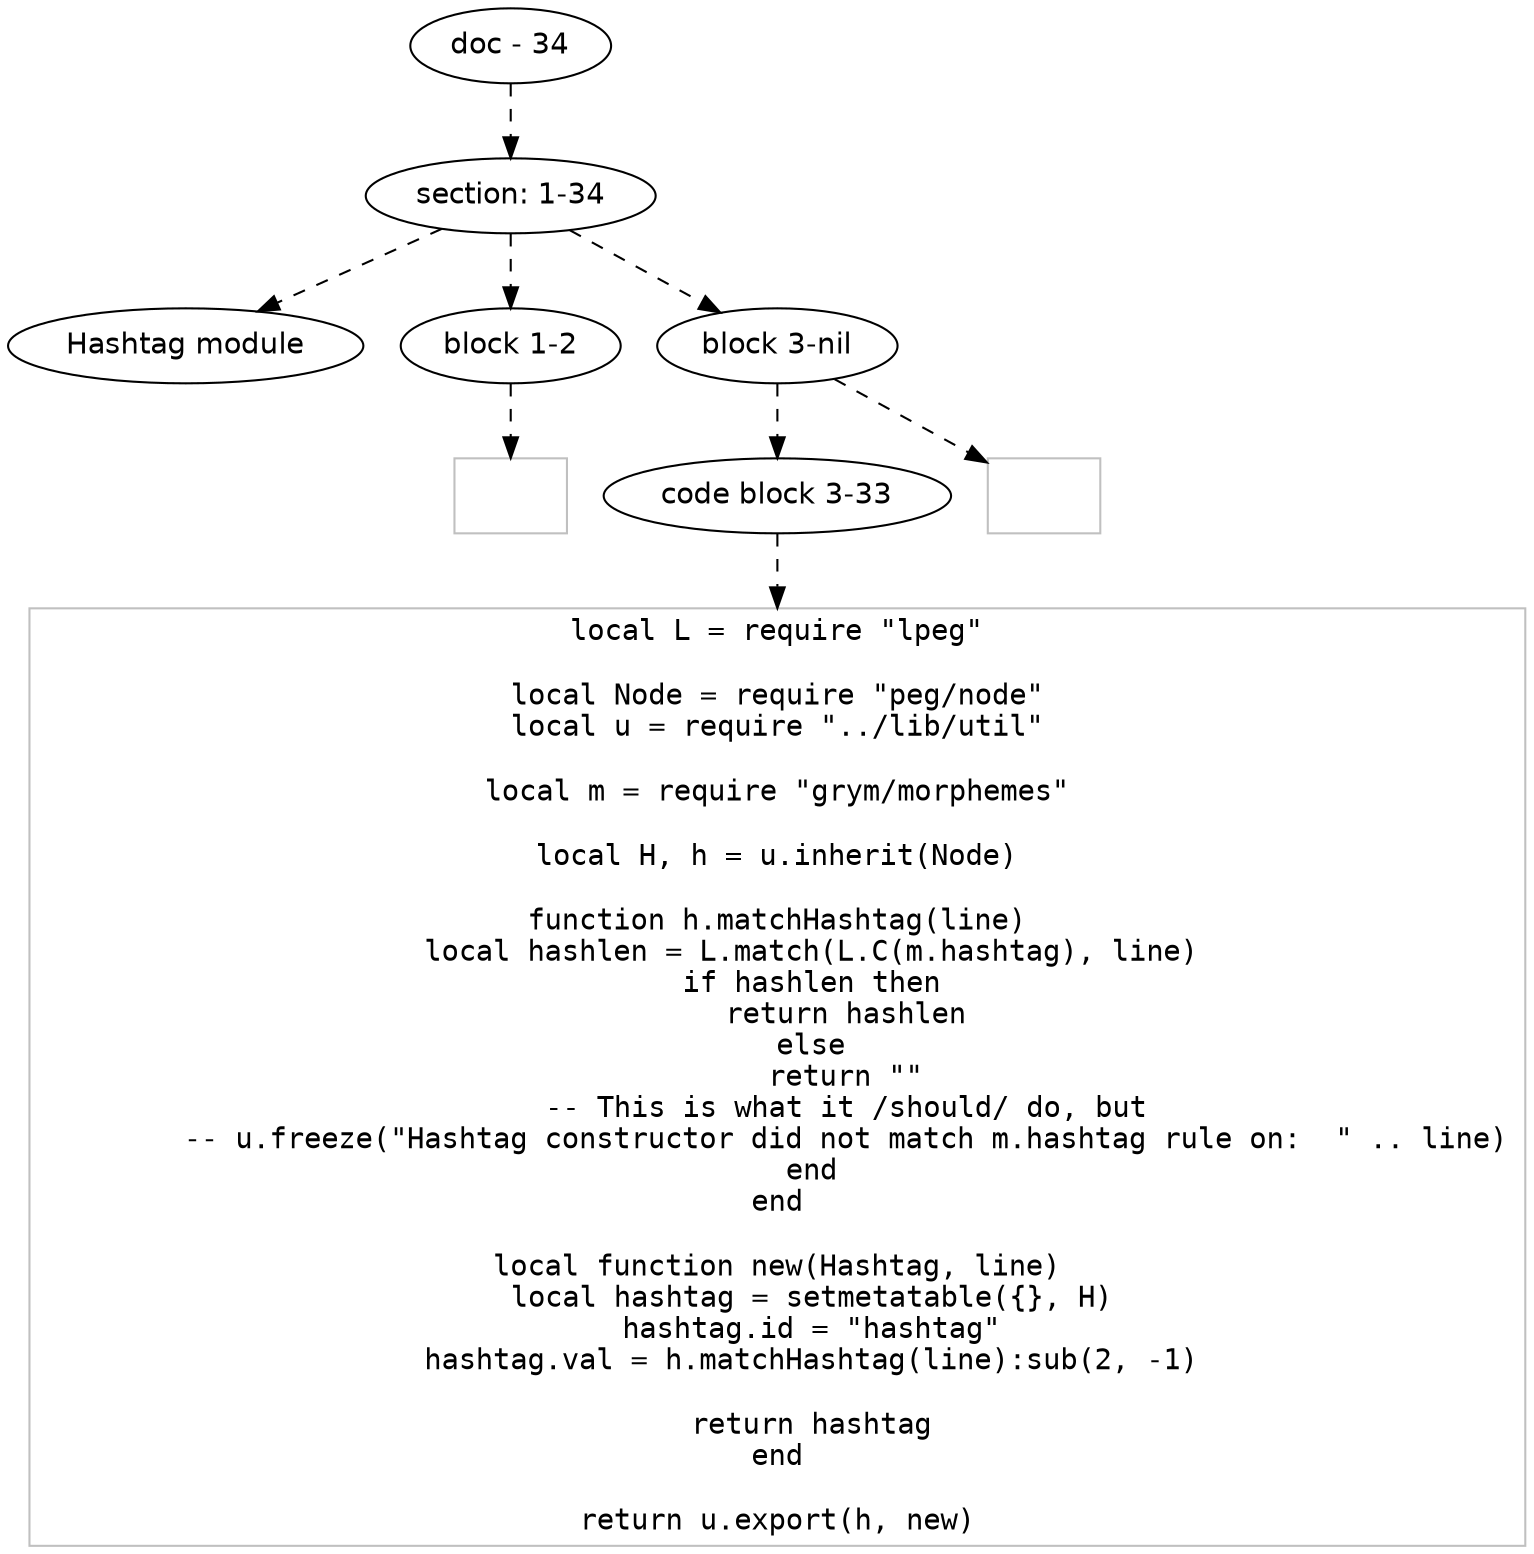digraph hierarchy {

node [fontname=Helvetica]
edge [style=dashed]

doc_0 [label="doc - 34"]

doc_0 -> { section_1}
{rank=same; section_1}

section_1 [label="section: 1-34"]

section_1 -> { header_2 block_3 block_4}
{rank=same; header_2 block_3 block_4}

header_2 [label="Hashtag module"]
block_3 [label="block 1-2"]
block_4 [label="block 3-nil"]


block_3 -> leaf_5
leaf_5  [color=Gray,shape=rectangle,fontname=Inconsolata,label="
"]block_4 -> { codeblock_6}
{rank=same; codeblock_6}

codeblock_6 [label="code block 3-33"]


codeblock_6 -> leaf_7
leaf_7  [color=Gray,shape=rectangle,fontname=Inconsolata,label="local L = require \"lpeg\"

local Node = require \"peg/node\"
local u = require \"../lib/util\"

local m = require \"grym/morphemes\"

local H, h = u.inherit(Node)

function h.matchHashtag(line)
    local hashlen = L.match(L.C(m.hashtag), line)
    if hashlen then
        return hashlen
    else
        return \"\"
        -- This is what it /should/ do, but
        -- u.freeze(\"Hashtag constructor did not match m.hashtag rule on:  \" .. line)
    end
end

local function new(Hashtag, line)
    local hashtag = setmetatable({}, H)
    hashtag.id = \"hashtag\"
    hashtag.val = h.matchHashtag(line):sub(2, -1)

    return hashtag
end

return u.export(h, new)
"]
block_4 -> leaf_8
leaf_8  [color=Gray,shape=rectangle,fontname=Inconsolata,label="
"]
}
